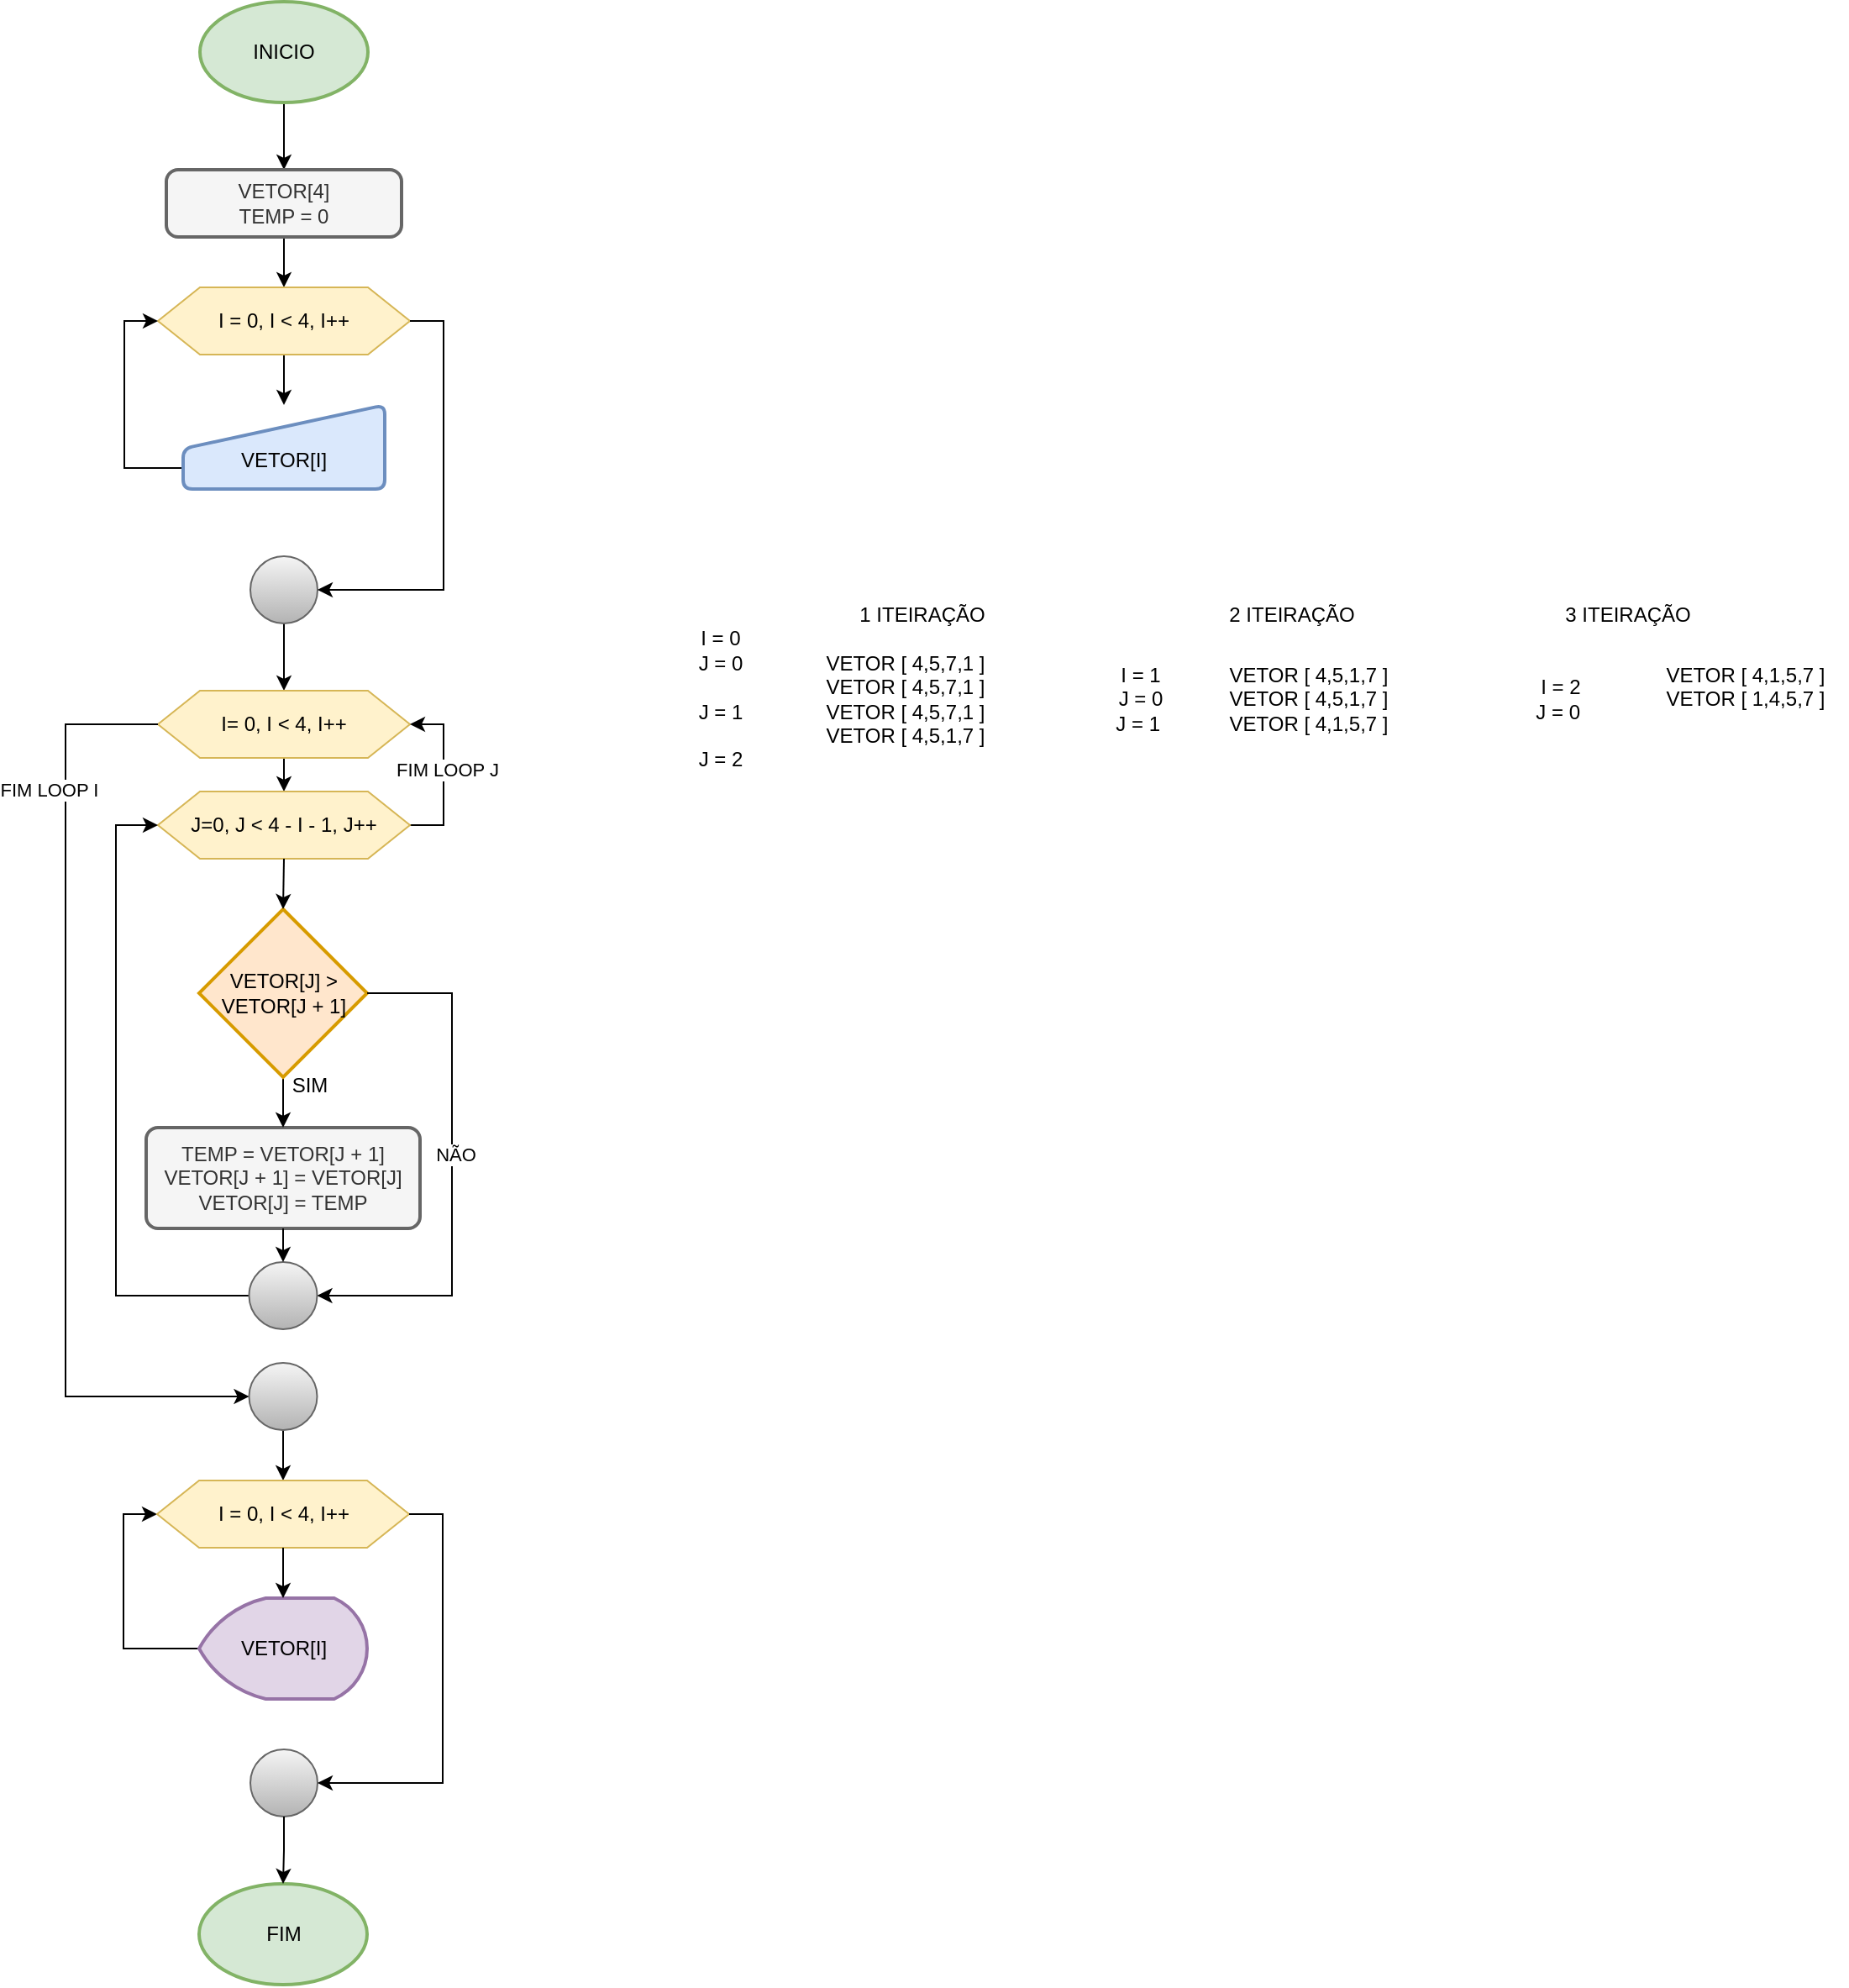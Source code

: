 <mxfile version="26.1.3">
  <diagram id="C5RBs43oDa-KdzZeNtuy" name="Page-1">
    <mxGraphModel dx="2390" dy="1287" grid="1" gridSize="10" guides="1" tooltips="1" connect="1" arrows="1" fold="1" page="1" pageScale="1" pageWidth="827" pageHeight="1169" math="0" shadow="0">
      <root>
        <mxCell id="WIyWlLk6GJQsqaUBKTNV-0" />
        <mxCell id="WIyWlLk6GJQsqaUBKTNV-1" parent="WIyWlLk6GJQsqaUBKTNV-0" />
        <mxCell id="fssm9FHdCnBebedJ0w3f-11" style="edgeStyle=orthogonalEdgeStyle;rounded=0;orthogonalLoop=1;jettySize=auto;html=1;exitX=0.5;exitY=1;exitDx=0;exitDy=0;exitPerimeter=0;entryX=0.5;entryY=0;entryDx=0;entryDy=0;" edge="1" parent="WIyWlLk6GJQsqaUBKTNV-1" source="fssm9FHdCnBebedJ0w3f-0" target="fssm9FHdCnBebedJ0w3f-2">
          <mxGeometry relative="1" as="geometry" />
        </mxCell>
        <mxCell id="fssm9FHdCnBebedJ0w3f-0" value="INICIO" style="strokeWidth=2;html=1;shape=mxgraph.flowchart.start_1;whiteSpace=wrap;fillColor=#d5e8d4;strokeColor=#82b366;" vertex="1" parent="WIyWlLk6GJQsqaUBKTNV-1">
          <mxGeometry x="350" y="60" width="100" height="60" as="geometry" />
        </mxCell>
        <mxCell id="fssm9FHdCnBebedJ0w3f-1" value="FIM" style="strokeWidth=2;html=1;shape=mxgraph.flowchart.start_1;whiteSpace=wrap;fillColor=#d5e8d4;strokeColor=#82b366;" vertex="1" parent="WIyWlLk6GJQsqaUBKTNV-1">
          <mxGeometry x="349.5" y="1180" width="100" height="60" as="geometry" />
        </mxCell>
        <mxCell id="fssm9FHdCnBebedJ0w3f-9" style="edgeStyle=orthogonalEdgeStyle;rounded=0;orthogonalLoop=1;jettySize=auto;html=1;exitX=0.5;exitY=1;exitDx=0;exitDy=0;entryX=0.5;entryY=0;entryDx=0;entryDy=0;" edge="1" parent="WIyWlLk6GJQsqaUBKTNV-1" source="fssm9FHdCnBebedJ0w3f-2" target="fssm9FHdCnBebedJ0w3f-4">
          <mxGeometry relative="1" as="geometry" />
        </mxCell>
        <mxCell id="fssm9FHdCnBebedJ0w3f-2" value="VETOR[4]&lt;div&gt;TEMP = 0&lt;/div&gt;" style="rounded=1;whiteSpace=wrap;html=1;absoluteArcSize=1;arcSize=14;strokeWidth=2;fillColor=#f5f5f5;fontColor=#333333;strokeColor=#666666;" vertex="1" parent="WIyWlLk6GJQsqaUBKTNV-1">
          <mxGeometry x="330" y="160" width="140" height="40" as="geometry" />
        </mxCell>
        <mxCell id="fssm9FHdCnBebedJ0w3f-3" value="TEMP = VETOR[J + 1]&lt;div&gt;VETOR[J + 1] = VETOR[J]&lt;/div&gt;&lt;div&gt;VETOR[J] = TEMP&lt;/div&gt;" style="rounded=1;whiteSpace=wrap;html=1;absoluteArcSize=1;arcSize=14;strokeWidth=2;fillColor=#f5f5f5;fontColor=#333333;strokeColor=#666666;" vertex="1" parent="WIyWlLk6GJQsqaUBKTNV-1">
          <mxGeometry x="318" y="730" width="163" height="60" as="geometry" />
        </mxCell>
        <mxCell id="fssm9FHdCnBebedJ0w3f-7" value="" style="edgeStyle=orthogonalEdgeStyle;rounded=0;orthogonalLoop=1;jettySize=auto;html=1;" edge="1" parent="WIyWlLk6GJQsqaUBKTNV-1" source="fssm9FHdCnBebedJ0w3f-4" target="fssm9FHdCnBebedJ0w3f-5">
          <mxGeometry relative="1" as="geometry" />
        </mxCell>
        <mxCell id="fssm9FHdCnBebedJ0w3f-4" value="I = 0, I &amp;lt; 4, I++" style="shape=hexagon;perimeter=hexagonPerimeter2;whiteSpace=wrap;html=1;fixedSize=1;fillColor=#fff2cc;strokeColor=#d6b656;size=25;" vertex="1" parent="WIyWlLk6GJQsqaUBKTNV-1">
          <mxGeometry x="325" y="230" width="150" height="40" as="geometry" />
        </mxCell>
        <mxCell id="fssm9FHdCnBebedJ0w3f-12" style="edgeStyle=orthogonalEdgeStyle;rounded=0;orthogonalLoop=1;jettySize=auto;html=1;exitX=0;exitY=0.75;exitDx=0;exitDy=0;entryX=0;entryY=0.5;entryDx=0;entryDy=0;" edge="1" parent="WIyWlLk6GJQsqaUBKTNV-1" source="fssm9FHdCnBebedJ0w3f-5" target="fssm9FHdCnBebedJ0w3f-4">
          <mxGeometry relative="1" as="geometry" />
        </mxCell>
        <mxCell id="fssm9FHdCnBebedJ0w3f-5" value="&lt;div&gt;&lt;br&gt;&lt;/div&gt;VETOR[I]" style="html=1;strokeWidth=2;shape=manualInput;whiteSpace=wrap;rounded=1;size=26;arcSize=11;fillColor=#dae8fc;strokeColor=#6c8ebf;" vertex="1" parent="WIyWlLk6GJQsqaUBKTNV-1">
          <mxGeometry x="340" y="300" width="120" height="50" as="geometry" />
        </mxCell>
        <mxCell id="fssm9FHdCnBebedJ0w3f-35" value="" style="edgeStyle=orthogonalEdgeStyle;rounded=0;orthogonalLoop=1;jettySize=auto;html=1;" edge="1" parent="WIyWlLk6GJQsqaUBKTNV-1" source="fssm9FHdCnBebedJ0w3f-13" target="fssm9FHdCnBebedJ0w3f-34">
          <mxGeometry relative="1" as="geometry" />
        </mxCell>
        <mxCell id="fssm9FHdCnBebedJ0w3f-13" value="" style="verticalLabelPosition=bottom;verticalAlign=top;html=1;shape=mxgraph.flowchart.on-page_reference;fillColor=#f5f5f5;gradientColor=#b3b3b3;strokeColor=#666666;" vertex="1" parent="WIyWlLk6GJQsqaUBKTNV-1">
          <mxGeometry x="380" y="390" width="40" height="40" as="geometry" />
        </mxCell>
        <mxCell id="fssm9FHdCnBebedJ0w3f-14" style="edgeStyle=orthogonalEdgeStyle;rounded=0;orthogonalLoop=1;jettySize=auto;html=1;exitX=1;exitY=0.5;exitDx=0;exitDy=0;entryX=1;entryY=0.5;entryDx=0;entryDy=0;entryPerimeter=0;" edge="1" parent="WIyWlLk6GJQsqaUBKTNV-1" source="fssm9FHdCnBebedJ0w3f-4" target="fssm9FHdCnBebedJ0w3f-13">
          <mxGeometry relative="1" as="geometry" />
        </mxCell>
        <mxCell id="fssm9FHdCnBebedJ0w3f-22" style="edgeStyle=orthogonalEdgeStyle;rounded=0;orthogonalLoop=1;jettySize=auto;html=1;exitX=0.5;exitY=1;exitDx=0;exitDy=0;exitPerimeter=0;entryX=0.5;entryY=0;entryDx=0;entryDy=0;" edge="1" parent="WIyWlLk6GJQsqaUBKTNV-1" source="fssm9FHdCnBebedJ0w3f-20" target="fssm9FHdCnBebedJ0w3f-3">
          <mxGeometry relative="1" as="geometry" />
        </mxCell>
        <mxCell id="fssm9FHdCnBebedJ0w3f-20" value="VETOR[J] &amp;gt; VETOR[J + 1]" style="strokeWidth=2;html=1;shape=mxgraph.flowchart.decision;whiteSpace=wrap;fillColor=#ffe6cc;strokeColor=#d79b00;" vertex="1" parent="WIyWlLk6GJQsqaUBKTNV-1">
          <mxGeometry x="349.5" y="600" width="100" height="100" as="geometry" />
        </mxCell>
        <mxCell id="fssm9FHdCnBebedJ0w3f-23" value="SIM" style="text;html=1;align=center;verticalAlign=middle;resizable=0;points=[];autosize=1;strokeColor=none;fillColor=none;" vertex="1" parent="WIyWlLk6GJQsqaUBKTNV-1">
          <mxGeometry x="394.5" y="690" width="40" height="30" as="geometry" />
        </mxCell>
        <mxCell id="fssm9FHdCnBebedJ0w3f-27" value="" style="verticalLabelPosition=bottom;verticalAlign=top;html=1;shape=mxgraph.flowchart.on-page_reference;fillColor=#f5f5f5;gradientColor=#b3b3b3;strokeColor=#666666;" vertex="1" parent="WIyWlLk6GJQsqaUBKTNV-1">
          <mxGeometry x="380" y="1100" width="40" height="40" as="geometry" />
        </mxCell>
        <mxCell id="fssm9FHdCnBebedJ0w3f-37" style="edgeStyle=orthogonalEdgeStyle;rounded=0;orthogonalLoop=1;jettySize=auto;html=1;exitX=0.5;exitY=1;exitDx=0;exitDy=0;entryX=0.5;entryY=0;entryDx=0;entryDy=0;" edge="1" parent="WIyWlLk6GJQsqaUBKTNV-1" source="fssm9FHdCnBebedJ0w3f-34" target="fssm9FHdCnBebedJ0w3f-36">
          <mxGeometry relative="1" as="geometry" />
        </mxCell>
        <mxCell id="fssm9FHdCnBebedJ0w3f-34" value="I= 0, I &amp;lt; 4, I++" style="shape=hexagon;perimeter=hexagonPerimeter2;whiteSpace=wrap;html=1;fixedSize=1;fillColor=#fff2cc;strokeColor=#d6b656;size=25;" vertex="1" parent="WIyWlLk6GJQsqaUBKTNV-1">
          <mxGeometry x="325" y="470" width="150" height="40" as="geometry" />
        </mxCell>
        <mxCell id="fssm9FHdCnBebedJ0w3f-41" style="edgeStyle=orthogonalEdgeStyle;rounded=0;orthogonalLoop=1;jettySize=auto;html=1;exitX=1;exitY=0.5;exitDx=0;exitDy=0;entryX=1;entryY=0.5;entryDx=0;entryDy=0;" edge="1" parent="WIyWlLk6GJQsqaUBKTNV-1" source="fssm9FHdCnBebedJ0w3f-36" target="fssm9FHdCnBebedJ0w3f-34">
          <mxGeometry relative="1" as="geometry" />
        </mxCell>
        <mxCell id="fssm9FHdCnBebedJ0w3f-44" value="FIM LOOP J" style="edgeLabel;html=1;align=center;verticalAlign=middle;resizable=0;points=[];" vertex="1" connectable="0" parent="fssm9FHdCnBebedJ0w3f-41">
          <mxGeometry x="0.06" y="-2" relative="1" as="geometry">
            <mxPoint as="offset" />
          </mxGeometry>
        </mxCell>
        <mxCell id="fssm9FHdCnBebedJ0w3f-36" value="J=0, J &amp;lt; 4 - I - 1, J++" style="shape=hexagon;perimeter=hexagonPerimeter2;whiteSpace=wrap;html=1;fixedSize=1;fillColor=#fff2cc;strokeColor=#d6b656;size=25;" vertex="1" parent="WIyWlLk6GJQsqaUBKTNV-1">
          <mxGeometry x="325" y="530" width="150" height="40" as="geometry" />
        </mxCell>
        <mxCell id="fssm9FHdCnBebedJ0w3f-38" style="edgeStyle=orthogonalEdgeStyle;rounded=0;orthogonalLoop=1;jettySize=auto;html=1;exitX=0.5;exitY=1;exitDx=0;exitDy=0;entryX=0.5;entryY=0;entryDx=0;entryDy=0;entryPerimeter=0;" edge="1" parent="WIyWlLk6GJQsqaUBKTNV-1" source="fssm9FHdCnBebedJ0w3f-36" target="fssm9FHdCnBebedJ0w3f-20">
          <mxGeometry relative="1" as="geometry" />
        </mxCell>
        <mxCell id="fssm9FHdCnBebedJ0w3f-66" style="edgeStyle=orthogonalEdgeStyle;rounded=0;orthogonalLoop=1;jettySize=auto;html=1;exitX=0.5;exitY=1;exitDx=0;exitDy=0;exitPerimeter=0;entryX=0.5;entryY=0;entryDx=0;entryDy=0;" edge="1" parent="WIyWlLk6GJQsqaUBKTNV-1" source="fssm9FHdCnBebedJ0w3f-42" target="fssm9FHdCnBebedJ0w3f-64">
          <mxGeometry relative="1" as="geometry" />
        </mxCell>
        <mxCell id="fssm9FHdCnBebedJ0w3f-42" value="" style="verticalLabelPosition=bottom;verticalAlign=top;html=1;shape=mxgraph.flowchart.on-page_reference;fillColor=#f5f5f5;gradientColor=#b3b3b3;strokeColor=#666666;" vertex="1" parent="WIyWlLk6GJQsqaUBKTNV-1">
          <mxGeometry x="379.25" y="870" width="40.5" height="40" as="geometry" />
        </mxCell>
        <mxCell id="fssm9FHdCnBebedJ0w3f-43" style="edgeStyle=orthogonalEdgeStyle;rounded=0;orthogonalLoop=1;jettySize=auto;html=1;exitX=0;exitY=0.5;exitDx=0;exitDy=0;entryX=0;entryY=0.5;entryDx=0;entryDy=0;entryPerimeter=0;" edge="1" parent="WIyWlLk6GJQsqaUBKTNV-1" source="fssm9FHdCnBebedJ0w3f-34" target="fssm9FHdCnBebedJ0w3f-42">
          <mxGeometry relative="1" as="geometry">
            <Array as="points">
              <mxPoint x="270" y="490" />
              <mxPoint x="270" y="890" />
            </Array>
          </mxGeometry>
        </mxCell>
        <mxCell id="fssm9FHdCnBebedJ0w3f-45" value="FIM LOOP I" style="edgeLabel;html=1;align=center;verticalAlign=middle;resizable=0;points=[];" vertex="1" connectable="0" parent="fssm9FHdCnBebedJ0w3f-43">
          <mxGeometry x="-0.646" relative="1" as="geometry">
            <mxPoint x="-10" y="-6" as="offset" />
          </mxGeometry>
        </mxCell>
        <mxCell id="fssm9FHdCnBebedJ0w3f-50" style="edgeStyle=orthogonalEdgeStyle;rounded=0;orthogonalLoop=1;jettySize=auto;html=1;exitX=0;exitY=0.5;exitDx=0;exitDy=0;exitPerimeter=0;entryX=0;entryY=0.5;entryDx=0;entryDy=0;" edge="1" parent="WIyWlLk6GJQsqaUBKTNV-1" source="fssm9FHdCnBebedJ0w3f-46" target="fssm9FHdCnBebedJ0w3f-36">
          <mxGeometry relative="1" as="geometry">
            <Array as="points">
              <mxPoint x="300" y="830" />
              <mxPoint x="300" y="550" />
            </Array>
          </mxGeometry>
        </mxCell>
        <mxCell id="fssm9FHdCnBebedJ0w3f-46" value="" style="verticalLabelPosition=bottom;verticalAlign=top;html=1;shape=mxgraph.flowchart.on-page_reference;fillColor=#f5f5f5;gradientColor=#b3b3b3;strokeColor=#666666;" vertex="1" parent="WIyWlLk6GJQsqaUBKTNV-1">
          <mxGeometry x="379.25" y="810" width="40.5" height="40" as="geometry" />
        </mxCell>
        <mxCell id="fssm9FHdCnBebedJ0w3f-47" style="edgeStyle=orthogonalEdgeStyle;rounded=0;orthogonalLoop=1;jettySize=auto;html=1;exitX=0.5;exitY=1;exitDx=0;exitDy=0;entryX=0.5;entryY=0;entryDx=0;entryDy=0;entryPerimeter=0;" edge="1" parent="WIyWlLk6GJQsqaUBKTNV-1" source="fssm9FHdCnBebedJ0w3f-3" target="fssm9FHdCnBebedJ0w3f-46">
          <mxGeometry relative="1" as="geometry" />
        </mxCell>
        <mxCell id="fssm9FHdCnBebedJ0w3f-48" style="edgeStyle=orthogonalEdgeStyle;rounded=0;orthogonalLoop=1;jettySize=auto;html=1;exitX=1;exitY=0.5;exitDx=0;exitDy=0;exitPerimeter=0;entryX=1;entryY=0.5;entryDx=0;entryDy=0;entryPerimeter=0;" edge="1" parent="WIyWlLk6GJQsqaUBKTNV-1" source="fssm9FHdCnBebedJ0w3f-20" target="fssm9FHdCnBebedJ0w3f-46">
          <mxGeometry relative="1" as="geometry">
            <Array as="points">
              <mxPoint x="500" y="650" />
              <mxPoint x="500" y="830" />
            </Array>
          </mxGeometry>
        </mxCell>
        <mxCell id="fssm9FHdCnBebedJ0w3f-49" value="NÃO" style="edgeLabel;html=1;align=center;verticalAlign=middle;resizable=0;points=[];" vertex="1" connectable="0" parent="fssm9FHdCnBebedJ0w3f-48">
          <mxGeometry x="-0.064" y="2" relative="1" as="geometry">
            <mxPoint y="1" as="offset" />
          </mxGeometry>
        </mxCell>
        <mxCell id="fssm9FHdCnBebedJ0w3f-51" value="I = 0&lt;div&gt;J = 0&lt;/div&gt;&lt;div&gt;&lt;br&gt;&lt;/div&gt;&lt;div&gt;J = 1&lt;/div&gt;&lt;div&gt;&lt;br&gt;&lt;/div&gt;&lt;div&gt;J = 2&lt;/div&gt;" style="text;html=1;align=center;verticalAlign=middle;whiteSpace=wrap;rounded=0;" vertex="1" parent="WIyWlLk6GJQsqaUBKTNV-1">
          <mxGeometry x="630" y="460" width="60" height="30" as="geometry" />
        </mxCell>
        <mxCell id="fssm9FHdCnBebedJ0w3f-52" value="VETOR [ 4,5,7,1 ]&lt;div&gt;&lt;span style=&quot;color: rgba(0, 0, 0, 0); font-family: monospace; font-size: 0px; text-align: start; text-wrap-mode: nowrap;&quot;&gt;%3CmxGraphModel%3E%3Croot%3E%3CmxCell%20id%3D%220%22%2F%3E%3CmxCell%20id%3D%221%22%20parent%3D%220%22%2F%3E%3CmxCell%20id%3D%222%22%20value%3D%22%22%20style%3D%22verticalLabelPosition%3Dbottom%3BverticalAlign%3Dtop%3Bhtml%3D1%3Bshape%3Dmxgraph.flowchart.on-page_reference%3BfillColor%3D%23f5f5f5%3BgradientColor%3D%23b3b3b3%3BstrokeColor%3D%23666666%3B%22%20vertex%3D%221%22%20parent%3D%221%22%3E%3CmxGeometry%20x%3D%22379.25%22%20y%3D%22870%22%20width%3D%2240.5%22%20height%3D%2240%22%20as%3D%22geometry%22%2F%3E%3C%2FmxCell%3E%3C%2Froot%3E%3C%2FmxGraphModel%3E&lt;/span&gt;&lt;span style=&quot;background-color: transparent; color: light-dark(rgb(0, 0, 0), rgb(255, 255, 255));&quot;&gt;VETOR [ 4,5,7,1 ]&lt;/span&gt;&lt;/div&gt;&lt;div&gt;VETOR [ 4,5,7,1 ]&lt;span style=&quot;background-color: transparent; color: light-dark(rgb(0, 0, 0), rgb(255, 255, 255));&quot;&gt;&lt;/span&gt;&lt;/div&gt;&lt;div&gt;VETOR [ 4,5,1,7 ]&lt;/div&gt;" style="text;html=1;align=center;verticalAlign=middle;whiteSpace=wrap;rounded=0;" vertex="1" parent="WIyWlLk6GJQsqaUBKTNV-1">
          <mxGeometry x="710" y="460" width="120" height="30" as="geometry" />
        </mxCell>
        <mxCell id="fssm9FHdCnBebedJ0w3f-53" value="1 ITEIRAÇÃO" style="text;html=1;align=center;verticalAlign=middle;whiteSpace=wrap;rounded=0;" vertex="1" parent="WIyWlLk6GJQsqaUBKTNV-1">
          <mxGeometry x="710" y="410" width="140" height="30" as="geometry" />
        </mxCell>
        <mxCell id="fssm9FHdCnBebedJ0w3f-54" value="2 ITEIRAÇÃO" style="text;html=1;align=center;verticalAlign=middle;whiteSpace=wrap;rounded=0;" vertex="1" parent="WIyWlLk6GJQsqaUBKTNV-1">
          <mxGeometry x="930" y="410" width="140" height="30" as="geometry" />
        </mxCell>
        <mxCell id="fssm9FHdCnBebedJ0w3f-55" value="&lt;div&gt;VETOR [ 4,5,1,7 ]&lt;/div&gt;&lt;div&gt;VETOR [ 4,5,1,7 ]&lt;/div&gt;&lt;div&gt;VETOR [ 4,1,5,7 ]&lt;/div&gt;" style="text;html=1;align=center;verticalAlign=middle;whiteSpace=wrap;rounded=0;" vertex="1" parent="WIyWlLk6GJQsqaUBKTNV-1">
          <mxGeometry x="950" y="460" width="120" height="30" as="geometry" />
        </mxCell>
        <mxCell id="fssm9FHdCnBebedJ0w3f-57" value="I = 1&lt;div&gt;J = 0&lt;/div&gt;&lt;div&gt;J = 1&amp;nbsp;&lt;/div&gt;" style="text;html=1;align=center;verticalAlign=middle;whiteSpace=wrap;rounded=0;" vertex="1" parent="WIyWlLk6GJQsqaUBKTNV-1">
          <mxGeometry x="880" y="460" width="60" height="30" as="geometry" />
        </mxCell>
        <mxCell id="fssm9FHdCnBebedJ0w3f-59" value="3 ITEIRAÇÃO" style="text;html=1;align=center;verticalAlign=middle;whiteSpace=wrap;rounded=0;" vertex="1" parent="WIyWlLk6GJQsqaUBKTNV-1">
          <mxGeometry x="1130" y="410" width="140" height="30" as="geometry" />
        </mxCell>
        <mxCell id="fssm9FHdCnBebedJ0w3f-61" value="&lt;div&gt;&lt;span style=&quot;background-color: transparent; color: light-dark(rgb(0, 0, 0), rgb(255, 255, 255));&quot;&gt;VETOR [ 4,1,5,7 ]&lt;/span&gt;&lt;/div&gt;&lt;div&gt;&lt;div&gt;&lt;span style=&quot;background-color: transparent; color: light-dark(rgb(0, 0, 0), rgb(255, 255, 255));&quot;&gt;VETOR [ 1,4,5,7 ]&lt;/span&gt;&lt;/div&gt;&lt;/div&gt;&lt;div&gt;&lt;span style=&quot;background-color: transparent; color: light-dark(rgb(0, 0, 0), rgb(255, 255, 255));&quot;&gt;&lt;br&gt;&lt;/span&gt;&lt;/div&gt;" style="text;html=1;align=center;verticalAlign=middle;whiteSpace=wrap;rounded=0;" vertex="1" parent="WIyWlLk6GJQsqaUBKTNV-1">
          <mxGeometry x="1210" y="460" width="120" height="30" as="geometry" />
        </mxCell>
        <mxCell id="fssm9FHdCnBebedJ0w3f-62" value="I = 2&lt;div&gt;J = 0&lt;span style=&quot;background-color: transparent; color: light-dark(rgb(0, 0, 0), rgb(255, 255, 255));&quot;&gt;&amp;nbsp;&lt;/span&gt;&lt;/div&gt;" style="text;html=1;align=center;verticalAlign=middle;whiteSpace=wrap;rounded=0;" vertex="1" parent="WIyWlLk6GJQsqaUBKTNV-1">
          <mxGeometry x="1130" y="460" width="60" height="30" as="geometry" />
        </mxCell>
        <mxCell id="fssm9FHdCnBebedJ0w3f-67" style="edgeStyle=orthogonalEdgeStyle;rounded=0;orthogonalLoop=1;jettySize=auto;html=1;exitX=0;exitY=0.5;exitDx=0;exitDy=0;exitPerimeter=0;entryX=0;entryY=0.5;entryDx=0;entryDy=0;" edge="1" parent="WIyWlLk6GJQsqaUBKTNV-1" source="fssm9FHdCnBebedJ0w3f-63" target="fssm9FHdCnBebedJ0w3f-64">
          <mxGeometry relative="1" as="geometry" />
        </mxCell>
        <mxCell id="fssm9FHdCnBebedJ0w3f-63" value="VETOR[I]" style="strokeWidth=2;html=1;shape=mxgraph.flowchart.display;whiteSpace=wrap;fillColor=#e1d5e7;strokeColor=#9673a6;" vertex="1" parent="WIyWlLk6GJQsqaUBKTNV-1">
          <mxGeometry x="349.5" y="1010" width="100" height="60" as="geometry" />
        </mxCell>
        <mxCell id="fssm9FHdCnBebedJ0w3f-64" value="I = 0, I &amp;lt; 4, I++" style="shape=hexagon;perimeter=hexagonPerimeter2;whiteSpace=wrap;html=1;fixedSize=1;fillColor=#fff2cc;strokeColor=#d6b656;size=25;" vertex="1" parent="WIyWlLk6GJQsqaUBKTNV-1">
          <mxGeometry x="324.5" y="940" width="150" height="40" as="geometry" />
        </mxCell>
        <mxCell id="fssm9FHdCnBebedJ0w3f-65" style="edgeStyle=orthogonalEdgeStyle;rounded=0;orthogonalLoop=1;jettySize=auto;html=1;exitX=0.5;exitY=1;exitDx=0;exitDy=0;entryX=0.5;entryY=0;entryDx=0;entryDy=0;entryPerimeter=0;" edge="1" parent="WIyWlLk6GJQsqaUBKTNV-1" source="fssm9FHdCnBebedJ0w3f-64" target="fssm9FHdCnBebedJ0w3f-63">
          <mxGeometry relative="1" as="geometry" />
        </mxCell>
        <mxCell id="fssm9FHdCnBebedJ0w3f-68" style="edgeStyle=orthogonalEdgeStyle;rounded=0;orthogonalLoop=1;jettySize=auto;html=1;exitX=1;exitY=0.5;exitDx=0;exitDy=0;entryX=1;entryY=0.5;entryDx=0;entryDy=0;entryPerimeter=0;" edge="1" parent="WIyWlLk6GJQsqaUBKTNV-1" source="fssm9FHdCnBebedJ0w3f-64" target="fssm9FHdCnBebedJ0w3f-27">
          <mxGeometry relative="1" as="geometry" />
        </mxCell>
        <mxCell id="fssm9FHdCnBebedJ0w3f-69" style="edgeStyle=orthogonalEdgeStyle;rounded=0;orthogonalLoop=1;jettySize=auto;html=1;exitX=0.5;exitY=1;exitDx=0;exitDy=0;exitPerimeter=0;entryX=0.5;entryY=0;entryDx=0;entryDy=0;entryPerimeter=0;" edge="1" parent="WIyWlLk6GJQsqaUBKTNV-1" source="fssm9FHdCnBebedJ0w3f-27" target="fssm9FHdCnBebedJ0w3f-1">
          <mxGeometry relative="1" as="geometry" />
        </mxCell>
      </root>
    </mxGraphModel>
  </diagram>
</mxfile>
